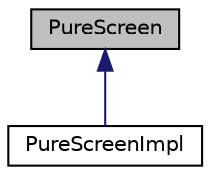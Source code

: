 digraph "PureScreen"
{
 // LATEX_PDF_SIZE
  edge [fontname="Helvetica",fontsize="10",labelfontname="Helvetica",labelfontsize="10"];
  node [fontname="Helvetica",fontsize="10",shape=record];
  Node1 [label="PureScreen",height=0.2,width=0.4,color="black", fillcolor="grey75", style="filled", fontcolor="black",tooltip="Screen handler class."];
  Node1 -> Node2 [dir="back",color="midnightblue",fontsize="10",style="solid",fontname="Helvetica"];
  Node2 [label="PureScreenImpl",height=0.2,width=0.4,color="black", fillcolor="white", style="filled",URL="$class_pure_screen_impl.html",tooltip=" "];
}
